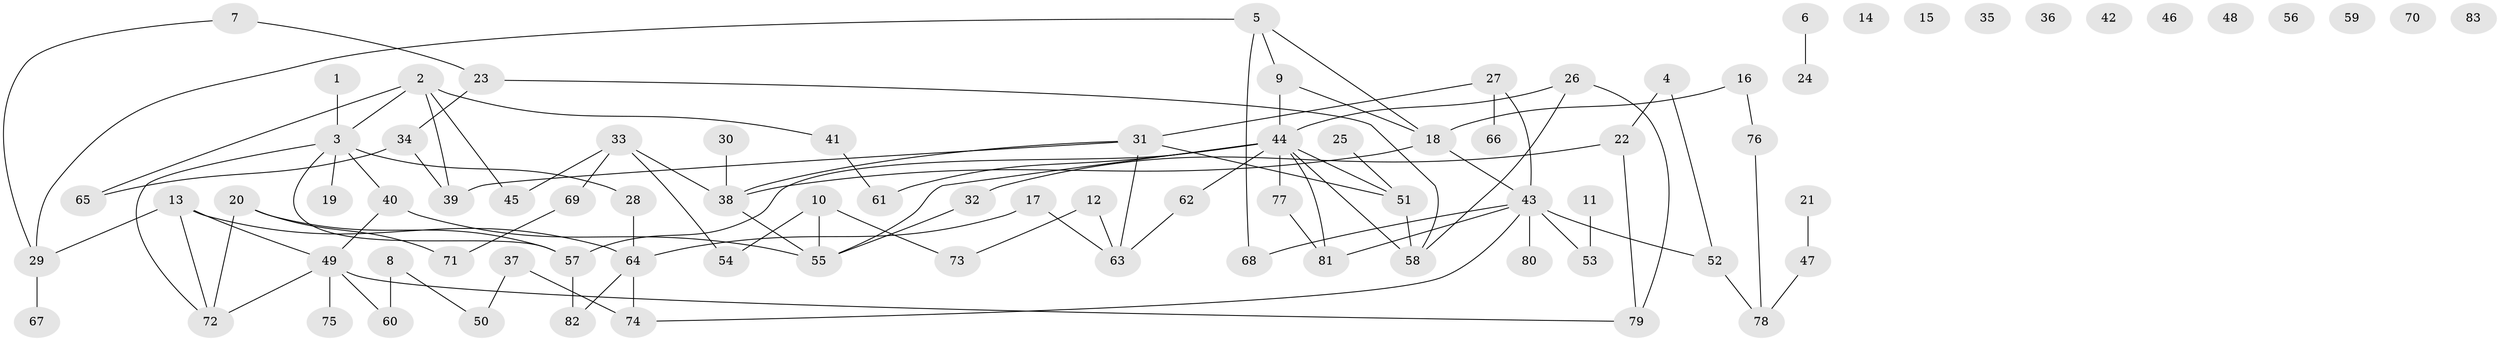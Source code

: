 // Generated by graph-tools (version 1.1) at 2025/25/03/09/25 03:25:20]
// undirected, 83 vertices, 103 edges
graph export_dot {
graph [start="1"]
  node [color=gray90,style=filled];
  1;
  2;
  3;
  4;
  5;
  6;
  7;
  8;
  9;
  10;
  11;
  12;
  13;
  14;
  15;
  16;
  17;
  18;
  19;
  20;
  21;
  22;
  23;
  24;
  25;
  26;
  27;
  28;
  29;
  30;
  31;
  32;
  33;
  34;
  35;
  36;
  37;
  38;
  39;
  40;
  41;
  42;
  43;
  44;
  45;
  46;
  47;
  48;
  49;
  50;
  51;
  52;
  53;
  54;
  55;
  56;
  57;
  58;
  59;
  60;
  61;
  62;
  63;
  64;
  65;
  66;
  67;
  68;
  69;
  70;
  71;
  72;
  73;
  74;
  75;
  76;
  77;
  78;
  79;
  80;
  81;
  82;
  83;
  1 -- 3;
  2 -- 3;
  2 -- 39;
  2 -- 41;
  2 -- 45;
  2 -- 65;
  3 -- 19;
  3 -- 28;
  3 -- 40;
  3 -- 57;
  3 -- 72;
  4 -- 22;
  4 -- 52;
  5 -- 9;
  5 -- 18;
  5 -- 29;
  5 -- 68;
  6 -- 24;
  7 -- 23;
  7 -- 29;
  8 -- 50;
  8 -- 60;
  9 -- 18;
  9 -- 44;
  10 -- 54;
  10 -- 55;
  10 -- 73;
  11 -- 53;
  12 -- 63;
  12 -- 73;
  13 -- 29;
  13 -- 49;
  13 -- 64;
  13 -- 72;
  16 -- 18;
  16 -- 76;
  17 -- 63;
  17 -- 64;
  18 -- 38;
  18 -- 43;
  20 -- 57;
  20 -- 71;
  20 -- 72;
  21 -- 47;
  22 -- 32;
  22 -- 79;
  23 -- 34;
  23 -- 58;
  25 -- 51;
  26 -- 44;
  26 -- 58;
  26 -- 79;
  27 -- 31;
  27 -- 43;
  27 -- 66;
  28 -- 64;
  29 -- 67;
  30 -- 38;
  31 -- 38;
  31 -- 39;
  31 -- 51;
  31 -- 63;
  32 -- 55;
  33 -- 38;
  33 -- 45;
  33 -- 54;
  33 -- 69;
  34 -- 39;
  34 -- 65;
  37 -- 50;
  37 -- 74;
  38 -- 55;
  40 -- 49;
  40 -- 55;
  41 -- 61;
  43 -- 52;
  43 -- 53;
  43 -- 68;
  43 -- 74;
  43 -- 80;
  43 -- 81;
  44 -- 51;
  44 -- 55;
  44 -- 57;
  44 -- 58;
  44 -- 61;
  44 -- 62;
  44 -- 77;
  44 -- 81;
  47 -- 78;
  49 -- 60;
  49 -- 72;
  49 -- 75;
  49 -- 79;
  51 -- 58;
  52 -- 78;
  57 -- 82;
  62 -- 63;
  64 -- 74;
  64 -- 82;
  69 -- 71;
  76 -- 78;
  77 -- 81;
}
